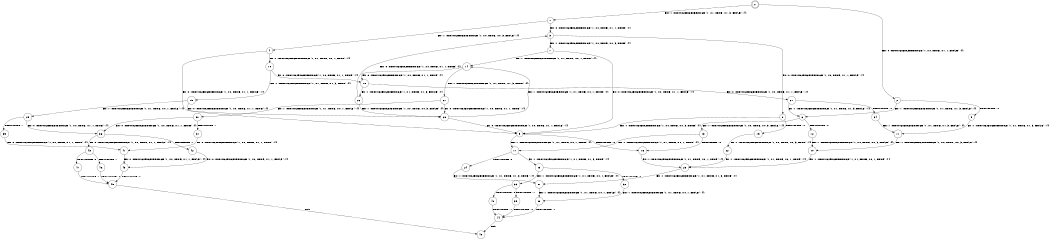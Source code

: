 digraph BCG {
size = "7, 10.5";
center = TRUE;
node [shape = circle];
0 [peripheries = 2];
0 -> 1 [label = "EX !1 !ATOMIC_EXCH_BRANCH (1, +1, TRUE, +1, 3, FALSE) !{}"];
0 -> 2 [label = "EX !0 !ATOMIC_EXCH_BRANCH (1, +0, TRUE, +1, 1, FALSE) !{}"];
1 -> 3 [label = "EX !0 !ATOMIC_EXCH_BRANCH (1, +0, TRUE, +1, 1, TRUE) !{}"];
1 -> 4 [label = "EX !1 !ATOMIC_EXCH_BRANCH (1, +0, TRUE, +0, 3, FALSE) !{}"];
2 -> 5 [label = "TERMINATE !0"];
2 -> 6 [label = "EX !1 !ATOMIC_EXCH_BRANCH (1, +1, TRUE, +1, 3, FALSE) !{}"];
3 -> 7 [label = "EX !1 !ATOMIC_EXCH_BRANCH (1, +0, TRUE, +0, 3, TRUE) !{}"];
3 -> 8 [label = "EX !0 !ATOMIC_EXCH_BRANCH (1, +0, TRUE, +1, 1, FALSE) !{}"];
4 -> 9 [label = "EX !0 !ATOMIC_EXCH_BRANCH (1, +0, TRUE, +1, 1, FALSE) !{}"];
4 -> 10 [label = "EX !1 !ATOMIC_EXCH_BRANCH (1, +1, TRUE, +0, 1, TRUE) !{}"];
5 -> 11 [label = "EX !1 !ATOMIC_EXCH_BRANCH (1, +1, TRUE, +1, 3, FALSE) !{}"];
6 -> 12 [label = "TERMINATE !0"];
6 -> 13 [label = "EX !1 !ATOMIC_EXCH_BRANCH (1, +0, TRUE, +0, 3, FALSE) !{}"];
7 -> 14 [label = "EX !1 !ATOMIC_EXCH_BRANCH (1, +1, TRUE, +0, 1, TRUE) !{}"];
7 -> 9 [label = "EX !0 !ATOMIC_EXCH_BRANCH (1, +0, TRUE, +1, 1, FALSE) !{}"];
8 -> 15 [label = "TERMINATE !0"];
8 -> 9 [label = "EX !1 !ATOMIC_EXCH_BRANCH (1, +0, TRUE, +0, 3, TRUE) !{}"];
9 -> 16 [label = "TERMINATE !0"];
9 -> 17 [label = "EX !1 !ATOMIC_EXCH_BRANCH (1, +1, TRUE, +0, 1, TRUE) !{}"];
10 -> 18 [label = "EX !0 !ATOMIC_EXCH_BRANCH (1, +0, TRUE, +1, 1, TRUE) !{}"];
10 -> 19 [label = "EX !1 !ATOMIC_EXCH_BRANCH (1, +1, TRUE, +1, 3, TRUE) !{}"];
11 -> 20 [label = "EX !1 !ATOMIC_EXCH_BRANCH (1, +0, TRUE, +0, 3, FALSE) !{}"];
12 -> 20 [label = "EX !1 !ATOMIC_EXCH_BRANCH (1, +0, TRUE, +0, 3, FALSE) !{}"];
13 -> 16 [label = "TERMINATE !0"];
13 -> 17 [label = "EX !1 !ATOMIC_EXCH_BRANCH (1, +1, TRUE, +0, 1, TRUE) !{}"];
14 -> 21 [label = "EX !1 !ATOMIC_EXCH_BRANCH (1, +1, TRUE, +1, 3, TRUE) !{}"];
14 -> 18 [label = "EX !0 !ATOMIC_EXCH_BRANCH (1, +0, TRUE, +1, 1, TRUE) !{}"];
15 -> 22 [label = "EX !1 !ATOMIC_EXCH_BRANCH (1, +0, TRUE, +0, 3, TRUE) !{}"];
16 -> 23 [label = "EX !1 !ATOMIC_EXCH_BRANCH (1, +1, TRUE, +0, 1, TRUE) !{}"];
17 -> 24 [label = "TERMINATE !0"];
17 -> 25 [label = "EX !1 !ATOMIC_EXCH_BRANCH (1, +1, TRUE, +1, 3, TRUE) !{}"];
18 -> 26 [label = "EX !1 !ATOMIC_EXCH_BRANCH (1, +1, TRUE, +1, 3, FALSE) !{}"];
18 -> 27 [label = "EX !0 !ATOMIC_EXCH_BRANCH (1, +0, TRUE, +1, 1, FALSE) !{}"];
19 -> 28 [label = "EX !0 !ATOMIC_EXCH_BRANCH (1, +0, TRUE, +1, 1, TRUE) !{}"];
19 -> 29 [label = "EX !1 !ATOMIC_EXCH_BRANCH (1, +1, TRUE, +0, 1, FALSE) !{}"];
20 -> 23 [label = "EX !1 !ATOMIC_EXCH_BRANCH (1, +1, TRUE, +0, 1, TRUE) !{}"];
21 -> 30 [label = "EX !1 !ATOMIC_EXCH_BRANCH (1, +1, TRUE, +0, 1, FALSE) !{}"];
21 -> 28 [label = "EX !0 !ATOMIC_EXCH_BRANCH (1, +0, TRUE, +1, 1, TRUE) !{}"];
22 -> 23 [label = "EX !1 !ATOMIC_EXCH_BRANCH (1, +1, TRUE, +0, 1, TRUE) !{}"];
23 -> 31 [label = "EX !1 !ATOMIC_EXCH_BRANCH (1, +1, TRUE, +1, 3, TRUE) !{}"];
24 -> 31 [label = "EX !1 !ATOMIC_EXCH_BRANCH (1, +1, TRUE, +1, 3, TRUE) !{}"];
25 -> 32 [label = "TERMINATE !0"];
25 -> 33 [label = "EX !1 !ATOMIC_EXCH_BRANCH (1, +1, TRUE, +0, 1, FALSE) !{}"];
26 -> 28 [label = "EX !1 !ATOMIC_EXCH_BRANCH (1, +0, TRUE, +0, 3, FALSE) !{}"];
26 -> 3 [label = "EX !0 !ATOMIC_EXCH_BRANCH (1, +0, TRUE, +1, 1, TRUE) !{}"];
27 -> 34 [label = "TERMINATE !0"];
27 -> 6 [label = "EX !1 !ATOMIC_EXCH_BRANCH (1, +1, TRUE, +1, 3, FALSE) !{}"];
28 -> 14 [label = "EX !1 !ATOMIC_EXCH_BRANCH (1, +1, TRUE, +0, 1, TRUE) !{}"];
28 -> 9 [label = "EX !0 !ATOMIC_EXCH_BRANCH (1, +0, TRUE, +1, 1, FALSE) !{}"];
29 -> 35 [label = "TERMINATE !1"];
29 -> 36 [label = "EX !0 !ATOMIC_EXCH_BRANCH (1, +0, TRUE, +1, 1, TRUE) !{}"];
30 -> 37 [label = "TERMINATE !1"];
30 -> 36 [label = "EX !0 !ATOMIC_EXCH_BRANCH (1, +0, TRUE, +1, 1, TRUE) !{}"];
31 -> 38 [label = "EX !1 !ATOMIC_EXCH_BRANCH (1, +1, TRUE, +0, 1, FALSE) !{}"];
32 -> 38 [label = "EX !1 !ATOMIC_EXCH_BRANCH (1, +1, TRUE, +0, 1, FALSE) !{}"];
33 -> 39 [label = "TERMINATE !1"];
33 -> 40 [label = "TERMINATE !0"];
34 -> 11 [label = "EX !1 !ATOMIC_EXCH_BRANCH (1, +1, TRUE, +1, 3, FALSE) !{}"];
35 -> 41 [label = "EX !0 !ATOMIC_EXCH_BRANCH (1, +0, TRUE, +1, 1, TRUE) !{}"];
36 -> 42 [label = "TERMINATE !1"];
36 -> 43 [label = "EX !0 !ATOMIC_EXCH_BRANCH (1, +0, TRUE, +1, 1, FALSE) !{}"];
37 -> 41 [label = "EX !0 !ATOMIC_EXCH_BRANCH (1, +0, TRUE, +1, 1, TRUE) !{}"];
38 -> 44 [label = "TERMINATE !1"];
39 -> 44 [label = "TERMINATE !0"];
40 -> 44 [label = "TERMINATE !1"];
41 -> 45 [label = "EX !0 !ATOMIC_EXCH_BRANCH (1, +0, TRUE, +1, 1, FALSE) !{}"];
42 -> 45 [label = "EX !0 !ATOMIC_EXCH_BRANCH (1, +0, TRUE, +1, 1, FALSE) !{}"];
43 -> 46 [label = "TERMINATE !1"];
43 -> 47 [label = "TERMINATE !0"];
44 -> 48 [label = "exit"];
45 -> 49 [label = "TERMINATE !0"];
46 -> 49 [label = "TERMINATE !0"];
47 -> 49 [label = "TERMINATE !1"];
49 -> 48 [label = "exit"];
}

